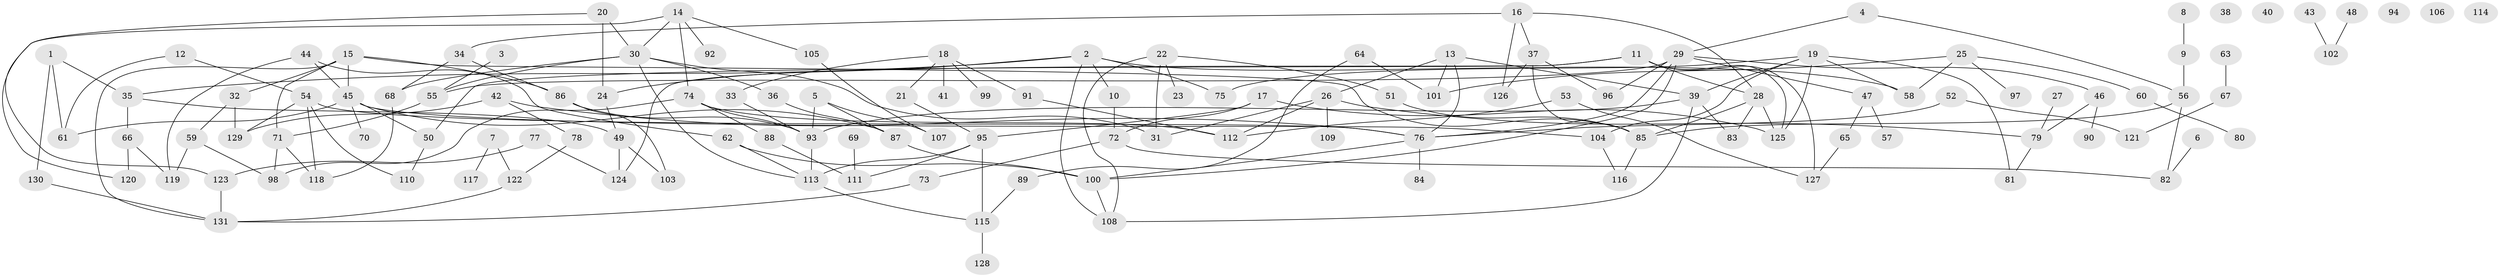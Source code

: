 // Generated by graph-tools (version 1.1) at 2025/39/03/09/25 04:39:25]
// undirected, 131 vertices, 187 edges
graph export_dot {
graph [start="1"]
  node [color=gray90,style=filled];
  1;
  2;
  3;
  4;
  5;
  6;
  7;
  8;
  9;
  10;
  11;
  12;
  13;
  14;
  15;
  16;
  17;
  18;
  19;
  20;
  21;
  22;
  23;
  24;
  25;
  26;
  27;
  28;
  29;
  30;
  31;
  32;
  33;
  34;
  35;
  36;
  37;
  38;
  39;
  40;
  41;
  42;
  43;
  44;
  45;
  46;
  47;
  48;
  49;
  50;
  51;
  52;
  53;
  54;
  55;
  56;
  57;
  58;
  59;
  60;
  61;
  62;
  63;
  64;
  65;
  66;
  67;
  68;
  69;
  70;
  71;
  72;
  73;
  74;
  75;
  76;
  77;
  78;
  79;
  80;
  81;
  82;
  83;
  84;
  85;
  86;
  87;
  88;
  89;
  90;
  91;
  92;
  93;
  94;
  95;
  96;
  97;
  98;
  99;
  100;
  101;
  102;
  103;
  104;
  105;
  106;
  107;
  108;
  109;
  110;
  111;
  112;
  113;
  114;
  115;
  116;
  117;
  118;
  119;
  120;
  121;
  122;
  123;
  124;
  125;
  126;
  127;
  128;
  129;
  130;
  131;
  1 -- 35;
  1 -- 61;
  1 -- 130;
  2 -- 10;
  2 -- 24;
  2 -- 35;
  2 -- 58;
  2 -- 75;
  2 -- 108;
  3 -- 55;
  4 -- 29;
  4 -- 56;
  5 -- 87;
  5 -- 93;
  5 -- 107;
  6 -- 82;
  7 -- 117;
  7 -- 122;
  8 -- 9;
  9 -- 56;
  10 -- 72;
  11 -- 28;
  11 -- 50;
  11 -- 124;
  11 -- 125;
  11 -- 127;
  12 -- 54;
  12 -- 61;
  13 -- 26;
  13 -- 39;
  13 -- 76;
  13 -- 101;
  14 -- 30;
  14 -- 74;
  14 -- 92;
  14 -- 105;
  14 -- 120;
  15 -- 32;
  15 -- 45;
  15 -- 71;
  15 -- 85;
  15 -- 86;
  15 -- 131;
  16 -- 28;
  16 -- 34;
  16 -- 37;
  16 -- 126;
  17 -- 72;
  17 -- 95;
  17 -- 125;
  18 -- 21;
  18 -- 33;
  18 -- 41;
  18 -- 91;
  18 -- 99;
  19 -- 39;
  19 -- 58;
  19 -- 75;
  19 -- 81;
  19 -- 104;
  19 -- 125;
  20 -- 24;
  20 -- 30;
  20 -- 123;
  21 -- 95;
  22 -- 23;
  22 -- 31;
  22 -- 51;
  22 -- 108;
  24 -- 49;
  25 -- 58;
  25 -- 60;
  25 -- 97;
  25 -- 101;
  26 -- 31;
  26 -- 79;
  26 -- 109;
  26 -- 112;
  27 -- 79;
  28 -- 83;
  28 -- 85;
  28 -- 125;
  29 -- 46;
  29 -- 47;
  29 -- 55;
  29 -- 76;
  29 -- 96;
  29 -- 100;
  30 -- 31;
  30 -- 36;
  30 -- 55;
  30 -- 68;
  30 -- 113;
  32 -- 59;
  32 -- 129;
  33 -- 93;
  34 -- 68;
  34 -- 86;
  35 -- 49;
  35 -- 66;
  36 -- 87;
  37 -- 85;
  37 -- 96;
  37 -- 126;
  39 -- 83;
  39 -- 93;
  39 -- 108;
  42 -- 76;
  42 -- 78;
  42 -- 129;
  43 -- 102;
  44 -- 45;
  44 -- 62;
  44 -- 119;
  45 -- 50;
  45 -- 61;
  45 -- 70;
  45 -- 87;
  45 -- 104;
  46 -- 79;
  46 -- 90;
  47 -- 57;
  47 -- 65;
  48 -- 102;
  49 -- 103;
  49 -- 124;
  50 -- 110;
  51 -- 85;
  52 -- 76;
  52 -- 121;
  53 -- 112;
  53 -- 127;
  54 -- 76;
  54 -- 110;
  54 -- 118;
  54 -- 129;
  55 -- 71;
  56 -- 82;
  56 -- 85;
  59 -- 98;
  59 -- 119;
  60 -- 80;
  62 -- 100;
  62 -- 113;
  63 -- 67;
  64 -- 89;
  64 -- 101;
  65 -- 127;
  66 -- 119;
  66 -- 120;
  67 -- 121;
  68 -- 118;
  69 -- 111;
  71 -- 98;
  71 -- 118;
  72 -- 73;
  72 -- 82;
  73 -- 131;
  74 -- 88;
  74 -- 93;
  74 -- 98;
  74 -- 112;
  76 -- 84;
  76 -- 100;
  77 -- 123;
  77 -- 124;
  78 -- 122;
  79 -- 81;
  85 -- 116;
  86 -- 93;
  86 -- 103;
  87 -- 100;
  88 -- 111;
  89 -- 115;
  91 -- 112;
  93 -- 113;
  95 -- 111;
  95 -- 113;
  95 -- 115;
  100 -- 108;
  104 -- 116;
  105 -- 107;
  113 -- 115;
  115 -- 128;
  122 -- 131;
  123 -- 131;
  130 -- 131;
}
